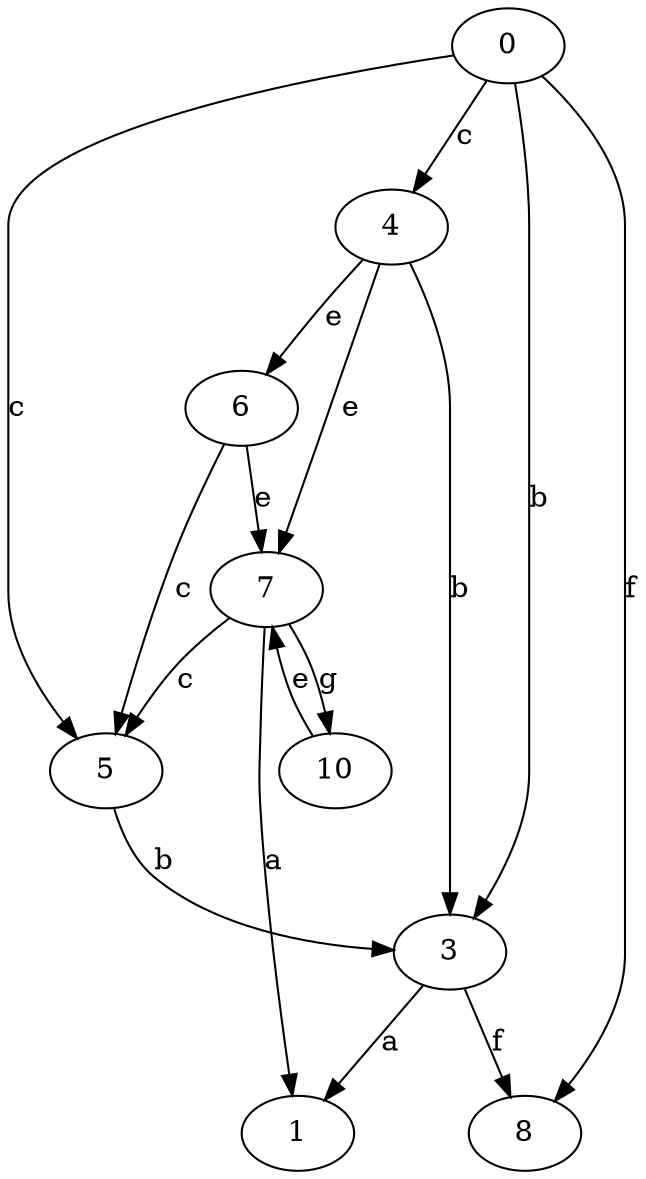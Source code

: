 strict digraph  {
1;
0;
3;
4;
5;
6;
7;
8;
10;
0 -> 3  [label=b];
0 -> 4  [label=c];
0 -> 5  [label=c];
0 -> 8  [label=f];
3 -> 1  [label=a];
3 -> 8  [label=f];
4 -> 3  [label=b];
4 -> 6  [label=e];
4 -> 7  [label=e];
5 -> 3  [label=b];
6 -> 5  [label=c];
6 -> 7  [label=e];
7 -> 1  [label=a];
7 -> 5  [label=c];
7 -> 10  [label=g];
10 -> 7  [label=e];
}
